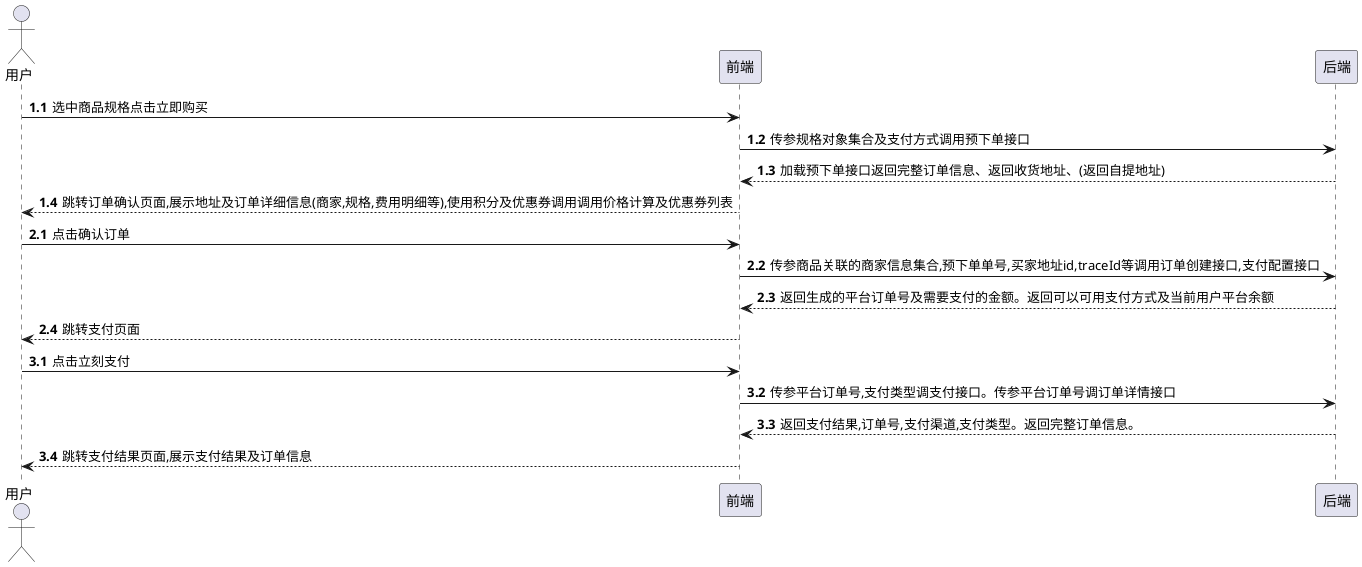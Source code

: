 @startuml
'https://plantuml.com/sequence-diagram

autonumber

'Alice -> Bob: Authentication Request
'Bob --> Alice: Authentication Response
'
'Alice -> Bob: Another authentication Request
'Alice <-- Bob: another authentication Response
actor 用户
autonumber 1.1
用户 -> 前端:选中商品规格点击立即购买
前端 -> 后端:传参规格对象集合及支付方式调用预下单接口
后端 -->前端:加载预下单接口返回完整订单信息、返回收货地址、(返回自提地址)
前端 -->用户:跳转订单确认页面,展示地址及订单详细信息(商家,规格,费用明细等),使用积分及优惠券调用调用价格计算及优惠券列表
autonumber 2.1
用户 -> 前端:点击确认订单
前端 -> 后端:传参商品关联的商家信息集合,预下单单号,买家地址id,traceId等调用订单创建接口,支付配置接口
后端 -->前端:返回生成的平台订单号及需要支付的金额。返回可以可用支付方式及当前用户平台余额
前端 -->用户:跳转支付页面
autonumber 3.1
用户 -> 前端:点击立刻支付
前端 -> 后端:传参平台订单号,支付类型调支付接口。传参平台订单号调订单详情接口
后端 -->前端:返回支付结果,订单号,支付渠道,支付类型。返回完整订单信息。
前端 -->用户:跳转支付结果页面,展示支付结果及订单信息






















@enduml






